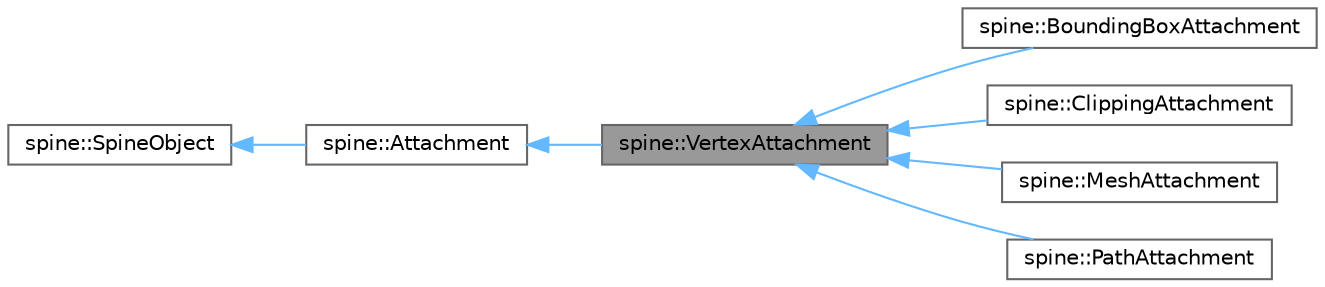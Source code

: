 digraph "spine::VertexAttachment"
{
 // LATEX_PDF_SIZE
  bgcolor="transparent";
  edge [fontname=Helvetica,fontsize=10,labelfontname=Helvetica,labelfontsize=10];
  node [fontname=Helvetica,fontsize=10,shape=box,height=0.2,width=0.4];
  rankdir="LR";
  Node1 [id="Node000001",label="spine::VertexAttachment",height=0.2,width=0.4,color="gray40", fillcolor="grey60", style="filled", fontcolor="black",tooltip="An attachment with vertices that are transformed by one or more bones and can be deformed by a slot's..."];
  Node2 -> Node1 [id="edge7_Node000001_Node000002",dir="back",color="steelblue1",style="solid",tooltip=" "];
  Node2 [id="Node000002",label="spine::Attachment",height=0.2,width=0.4,color="gray40", fillcolor="white", style="filled",URL="$classspine_1_1_attachment.html",tooltip=" "];
  Node3 -> Node2 [id="edge8_Node000002_Node000003",dir="back",color="steelblue1",style="solid",tooltip=" "];
  Node3 [id="Node000003",label="spine::SpineObject",height=0.2,width=0.4,color="gray40", fillcolor="white", style="filled",URL="$classspine_1_1_spine_object.html",tooltip=" "];
  Node1 -> Node4 [id="edge9_Node000001_Node000004",dir="back",color="steelblue1",style="solid",tooltip=" "];
  Node4 [id="Node000004",label="spine::BoundingBoxAttachment",height=0.2,width=0.4,color="gray40", fillcolor="white", style="filled",URL="$classspine_1_1_bounding_box_attachment.html",tooltip="Attachment that has a polygon for bounds checking."];
  Node1 -> Node5 [id="edge10_Node000001_Node000005",dir="back",color="steelblue1",style="solid",tooltip=" "];
  Node5 [id="Node000005",label="spine::ClippingAttachment",height=0.2,width=0.4,color="gray40", fillcolor="white", style="filled",URL="$classspine_1_1_clipping_attachment.html",tooltip=" "];
  Node1 -> Node6 [id="edge11_Node000001_Node000006",dir="back",color="steelblue1",style="solid",tooltip=" "];
  Node6 [id="Node000006",label="spine::MeshAttachment",height=0.2,width=0.4,color="gray40", fillcolor="white", style="filled",URL="$classspine_1_1_mesh_attachment.html",tooltip="Attachment that displays a texture region using a mesh."];
  Node1 -> Node7 [id="edge12_Node000001_Node000007",dir="back",color="steelblue1",style="solid",tooltip=" "];
  Node7 [id="Node000007",label="spine::PathAttachment",height=0.2,width=0.4,color="gray40", fillcolor="white", style="filled",URL="$classspine_1_1_path_attachment.html",tooltip=" "];
}
